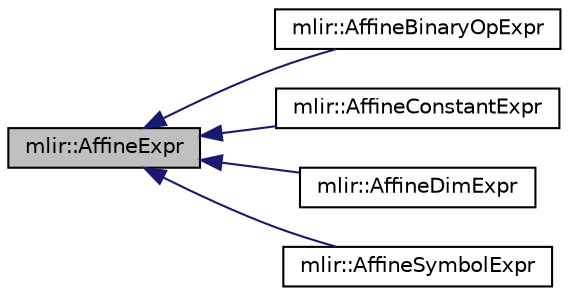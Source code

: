 digraph "mlir::AffineExpr"
{
  bgcolor="transparent";
  edge [fontname="Helvetica",fontsize="10",labelfontname="Helvetica",labelfontsize="10"];
  node [fontname="Helvetica",fontsize="10",shape=record];
  rankdir="LR";
  Node0 [label="mlir::AffineExpr",height=0.2,width=0.4,color="black", fillcolor="grey75", style="filled", fontcolor="black"];
  Node0 -> Node1 [dir="back",color="midnightblue",fontsize="10",style="solid",fontname="Helvetica"];
  Node1 [label="mlir::AffineBinaryOpExpr",height=0.2,width=0.4,color="black",URL="$classmlir_1_1AffineBinaryOpExpr.html",tooltip="Affine binary operation expression. "];
  Node0 -> Node2 [dir="back",color="midnightblue",fontsize="10",style="solid",fontname="Helvetica"];
  Node2 [label="mlir::AffineConstantExpr",height=0.2,width=0.4,color="black",URL="$classmlir_1_1AffineConstantExpr.html",tooltip="An integer constant appearing in affine expression. "];
  Node0 -> Node3 [dir="back",color="midnightblue",fontsize="10",style="solid",fontname="Helvetica"];
  Node3 [label="mlir::AffineDimExpr",height=0.2,width=0.4,color="black",URL="$classmlir_1_1AffineDimExpr.html",tooltip="A dimensional identifier appearing in an affine expression. "];
  Node0 -> Node4 [dir="back",color="midnightblue",fontsize="10",style="solid",fontname="Helvetica"];
  Node4 [label="mlir::AffineSymbolExpr",height=0.2,width=0.4,color="black",URL="$classmlir_1_1AffineSymbolExpr.html",tooltip="A symbolic identifier appearing in an affine expression. "];
}
